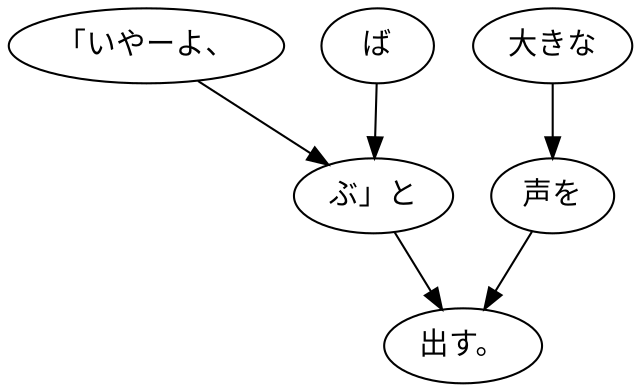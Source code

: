 digraph graph6810 {
	node0 [label="「いやーよ、"];
	node1 [label="ば"];
	node2 [label="ぶ」と"];
	node3 [label="大きな"];
	node4 [label="声を"];
	node5 [label="出す。"];
	node0 -> node2;
	node1 -> node2;
	node2 -> node5;
	node3 -> node4;
	node4 -> node5;
}
